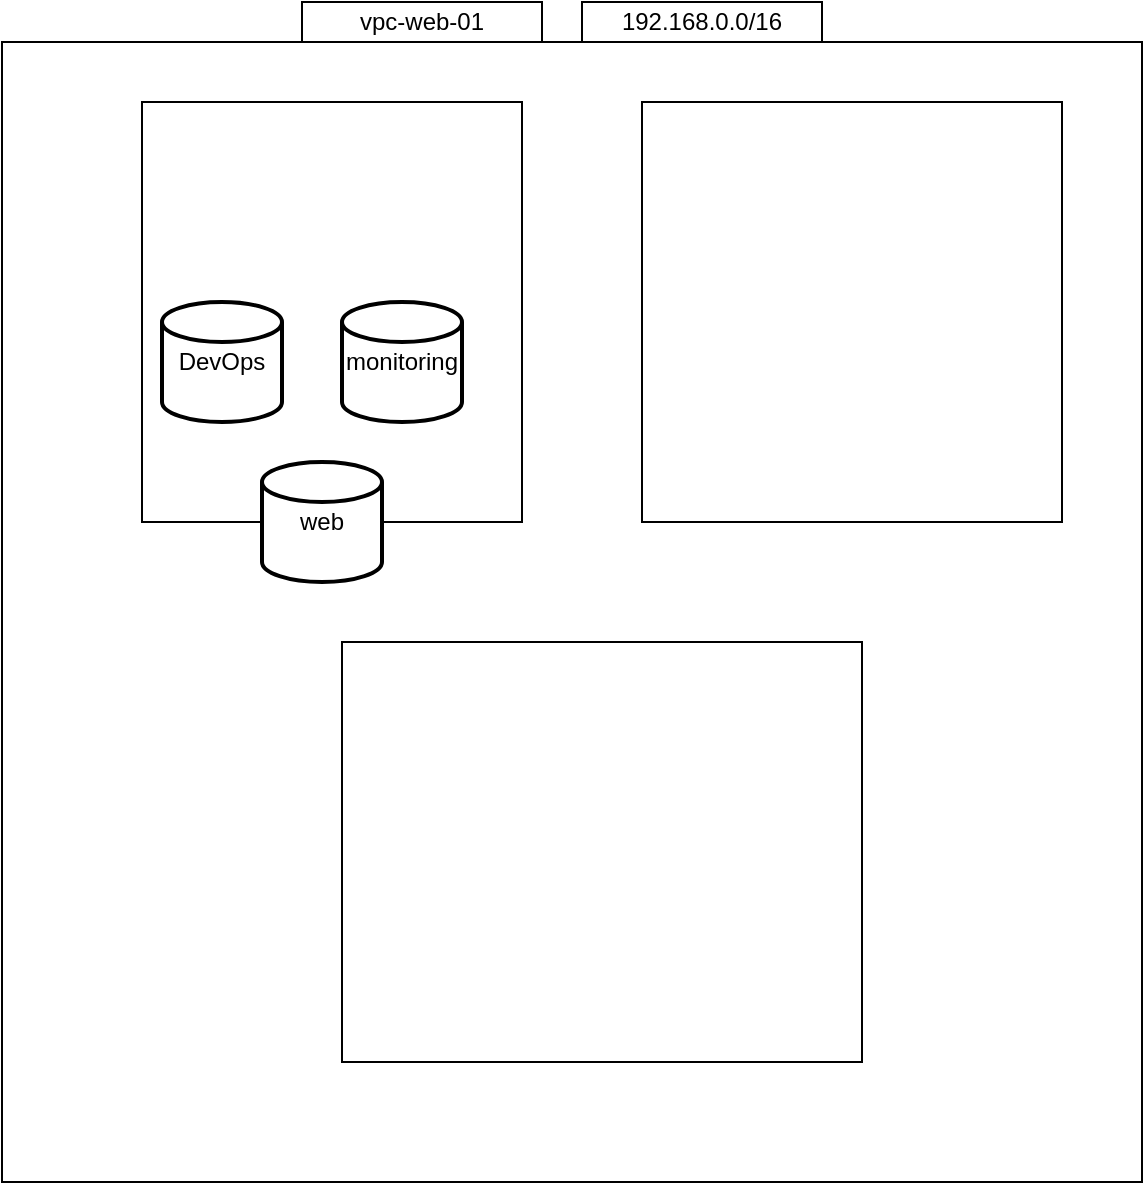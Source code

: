 <mxfile version="15.3.5" type="device"><diagram id="HEQmehLohfK3cv-5_TUE" name="Page-1"><mxGraphModel dx="1228" dy="756" grid="1" gridSize="10" guides="1" tooltips="1" connect="1" arrows="1" fold="1" page="1" pageScale="1" pageWidth="850" pageHeight="1100" math="0" shadow="0"><root><mxCell id="0"/><mxCell id="1" parent="0"/><mxCell id="GFF7O7QIH04cTXpkz-sK-1" value="" style="whiteSpace=wrap;html=1;aspect=fixed;hachureGap=4;pointerEvents=0;" vertex="1" parent="1"><mxGeometry x="210" y="130" width="570" height="570" as="geometry"/></mxCell><mxCell id="GFF7O7QIH04cTXpkz-sK-2" value="" style="rounded=0;whiteSpace=wrap;html=1;hachureGap=4;pointerEvents=0;" vertex="1" parent="1"><mxGeometry x="280" y="160" width="190" height="210" as="geometry"/></mxCell><mxCell id="GFF7O7QIH04cTXpkz-sK-3" value="" style="rounded=0;whiteSpace=wrap;html=1;hachureGap=4;pointerEvents=0;" vertex="1" parent="1"><mxGeometry x="380" y="430" width="260" height="210" as="geometry"/></mxCell><mxCell id="GFF7O7QIH04cTXpkz-sK-4" value="" style="rounded=0;whiteSpace=wrap;html=1;hachureGap=4;pointerEvents=0;" vertex="1" parent="1"><mxGeometry x="530" y="160" width="210" height="210" as="geometry"/></mxCell><mxCell id="GFF7O7QIH04cTXpkz-sK-6" value="web" style="strokeWidth=2;html=1;shape=mxgraph.flowchart.database;whiteSpace=wrap;hachureGap=4;pointerEvents=0;" vertex="1" parent="1"><mxGeometry x="340" y="340" width="60" height="60" as="geometry"/></mxCell><mxCell id="GFF7O7QIH04cTXpkz-sK-7" value="DevOps" style="strokeWidth=2;html=1;shape=mxgraph.flowchart.database;whiteSpace=wrap;hachureGap=4;pointerEvents=0;" vertex="1" parent="1"><mxGeometry x="290" y="260" width="60" height="60" as="geometry"/></mxCell><mxCell id="GFF7O7QIH04cTXpkz-sK-8" value="monitoring" style="strokeWidth=2;html=1;shape=mxgraph.flowchart.database;whiteSpace=wrap;hachureGap=4;pointerEvents=0;" vertex="1" parent="1"><mxGeometry x="380" y="260" width="60" height="60" as="geometry"/></mxCell><mxCell id="GFF7O7QIH04cTXpkz-sK-10" value="vpc-web-01" style="whiteSpace=wrap;html=1;hachureGap=4;pointerEvents=0;" vertex="1" parent="1"><mxGeometry x="360" y="110" width="120" height="20" as="geometry"/></mxCell><mxCell id="GFF7O7QIH04cTXpkz-sK-11" value="192.168.0.0/16" style="whiteSpace=wrap;html=1;hachureGap=4;pointerEvents=0;" vertex="1" parent="1"><mxGeometry x="500" y="110" width="120" height="20" as="geometry"/></mxCell></root></mxGraphModel></diagram></mxfile>